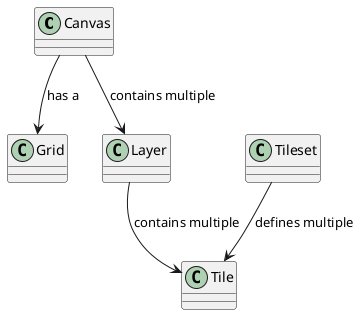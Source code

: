 @startuml

class Canvas {
}

class Grid {
}

class Tileset {
}

class Tile {
}

class Layer {
}

Canvas --> Grid : "has a"
Canvas --> Layer : "contains multiple"
Layer --> Tile : "contains multiple"
Tileset --> Tile : "defines multiple"

@enduml
